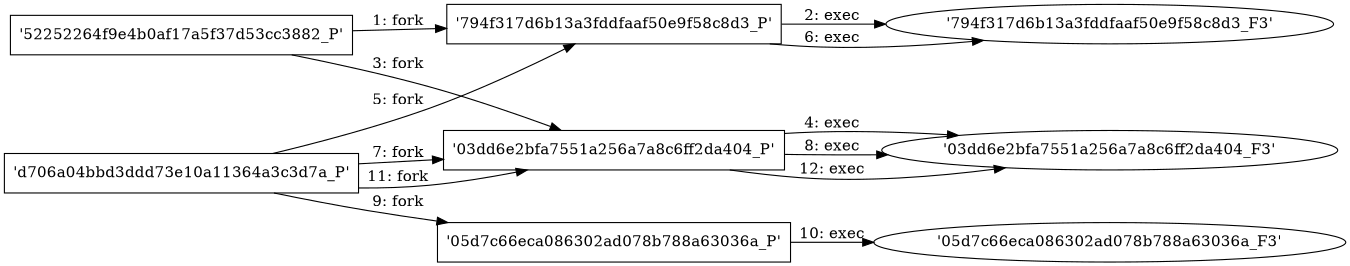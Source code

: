 digraph "D:\Learning\Paper\apt\基于CTI的攻击预警\Dataset\攻击图\ASGfromALLCTI\Microsoft Patch Tuesday for Feb. 2022 — Snort rules and prominent vulnerabilities.dot" {
rankdir="LR"
size="9"
fixedsize="false"
splines="true"
nodesep=0.3
ranksep=0
fontsize=10
overlap="scalexy"
engine= "neato"
	"'52252264f9e4b0af17a5f37d53cc3882_P'" [node_type=Process shape=box]
	"'794f317d6b13a3fddfaaf50e9f58c8d3_P'" [node_type=Process shape=box]
	"'52252264f9e4b0af17a5f37d53cc3882_P'" -> "'794f317d6b13a3fddfaaf50e9f58c8d3_P'" [label="1: fork"]
	"'794f317d6b13a3fddfaaf50e9f58c8d3_P'" [node_type=Process shape=box]
	"'794f317d6b13a3fddfaaf50e9f58c8d3_F3'" [node_type=File shape=ellipse]
	"'794f317d6b13a3fddfaaf50e9f58c8d3_P'" -> "'794f317d6b13a3fddfaaf50e9f58c8d3_F3'" [label="2: exec"]
	"'52252264f9e4b0af17a5f37d53cc3882_P'" [node_type=Process shape=box]
	"'03dd6e2bfa7551a256a7a8c6ff2da404_P'" [node_type=Process shape=box]
	"'52252264f9e4b0af17a5f37d53cc3882_P'" -> "'03dd6e2bfa7551a256a7a8c6ff2da404_P'" [label="3: fork"]
	"'03dd6e2bfa7551a256a7a8c6ff2da404_P'" [node_type=Process shape=box]
	"'03dd6e2bfa7551a256a7a8c6ff2da404_F3'" [node_type=File shape=ellipse]
	"'03dd6e2bfa7551a256a7a8c6ff2da404_P'" -> "'03dd6e2bfa7551a256a7a8c6ff2da404_F3'" [label="4: exec"]
	"'d706a04bbd3ddd73e10a11364a3c3d7a_P'" [node_type=Process shape=box]
	"'794f317d6b13a3fddfaaf50e9f58c8d3_P'" [node_type=Process shape=box]
	"'d706a04bbd3ddd73e10a11364a3c3d7a_P'" -> "'794f317d6b13a3fddfaaf50e9f58c8d3_P'" [label="5: fork"]
	"'794f317d6b13a3fddfaaf50e9f58c8d3_P'" [node_type=Process shape=box]
	"'794f317d6b13a3fddfaaf50e9f58c8d3_F3'" [node_type=File shape=ellipse]
	"'794f317d6b13a3fddfaaf50e9f58c8d3_P'" -> "'794f317d6b13a3fddfaaf50e9f58c8d3_F3'" [label="6: exec"]
	"'d706a04bbd3ddd73e10a11364a3c3d7a_P'" [node_type=Process shape=box]
	"'03dd6e2bfa7551a256a7a8c6ff2da404_P'" [node_type=Process shape=box]
	"'d706a04bbd3ddd73e10a11364a3c3d7a_P'" -> "'03dd6e2bfa7551a256a7a8c6ff2da404_P'" [label="7: fork"]
	"'03dd6e2bfa7551a256a7a8c6ff2da404_P'" [node_type=Process shape=box]
	"'03dd6e2bfa7551a256a7a8c6ff2da404_F3'" [node_type=File shape=ellipse]
	"'03dd6e2bfa7551a256a7a8c6ff2da404_P'" -> "'03dd6e2bfa7551a256a7a8c6ff2da404_F3'" [label="8: exec"]
	"'d706a04bbd3ddd73e10a11364a3c3d7a_P'" [node_type=Process shape=box]
	"'05d7c66eca086302ad078b788a63036a_P'" [node_type=Process shape=box]
	"'d706a04bbd3ddd73e10a11364a3c3d7a_P'" -> "'05d7c66eca086302ad078b788a63036a_P'" [label="9: fork"]
	"'05d7c66eca086302ad078b788a63036a_P'" [node_type=Process shape=box]
	"'05d7c66eca086302ad078b788a63036a_F3'" [node_type=File shape=ellipse]
	"'05d7c66eca086302ad078b788a63036a_P'" -> "'05d7c66eca086302ad078b788a63036a_F3'" [label="10: exec"]
	"'d706a04bbd3ddd73e10a11364a3c3d7a_P'" [node_type=Process shape=box]
	"'03dd6e2bfa7551a256a7a8c6ff2da404_P'" [node_type=Process shape=box]
	"'d706a04bbd3ddd73e10a11364a3c3d7a_P'" -> "'03dd6e2bfa7551a256a7a8c6ff2da404_P'" [label="11: fork"]
	"'03dd6e2bfa7551a256a7a8c6ff2da404_P'" [node_type=Process shape=box]
	"'03dd6e2bfa7551a256a7a8c6ff2da404_F3'" [node_type=File shape=ellipse]
	"'03dd6e2bfa7551a256a7a8c6ff2da404_P'" -> "'03dd6e2bfa7551a256a7a8c6ff2da404_F3'" [label="12: exec"]
}
